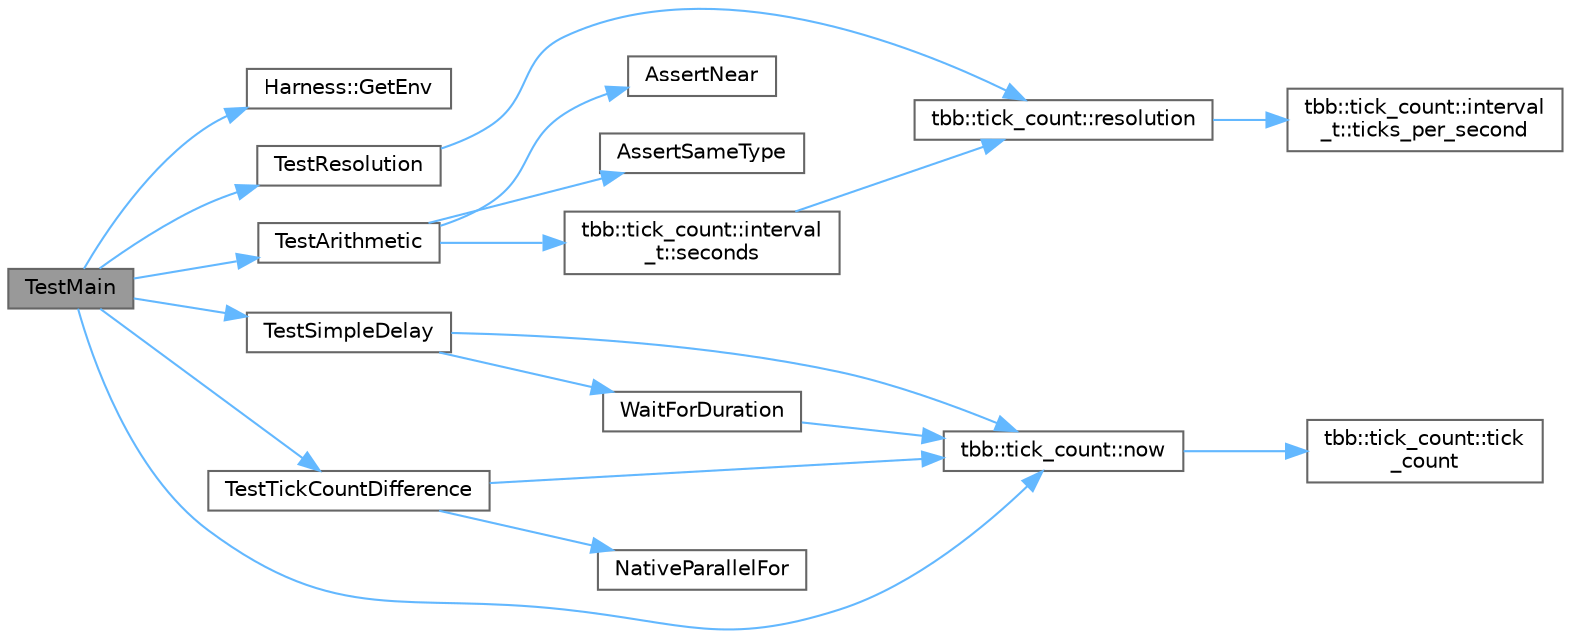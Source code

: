 digraph "TestMain"
{
 // LATEX_PDF_SIZE
  bgcolor="transparent";
  edge [fontname=Helvetica,fontsize=10,labelfontname=Helvetica,labelfontsize=10];
  node [fontname=Helvetica,fontsize=10,shape=box,height=0.2,width=0.4];
  rankdir="LR";
  Node1 [id="Node000001",label="TestMain",height=0.2,width=0.4,color="gray40", fillcolor="grey60", style="filled", fontcolor="black",tooltip="Entry point to a TBB unit test application"];
  Node1 -> Node2 [id="edge19_Node000001_Node000002",color="steelblue1",style="solid",tooltip=" "];
  Node2 [id="Node000002",label="Harness::GetEnv",height=0.2,width=0.4,color="grey40", fillcolor="white", style="filled",URL="$namespace_harness.html#a088ad693af4f25a5b0d97dad282ae93e",tooltip=" "];
  Node1 -> Node3 [id="edge20_Node000001_Node000003",color="steelblue1",style="solid",tooltip=" "];
  Node3 [id="Node000003",label="tbb::tick_count::now",height=0.2,width=0.4,color="grey40", fillcolor="white", style="filled",URL="$classtbb_1_1tick__count.html#a74dcecde7431ff4591d7c46fc1d50d7e",tooltip="Return current time."];
  Node3 -> Node4 [id="edge21_Node000003_Node000004",color="steelblue1",style="solid",tooltip=" "];
  Node4 [id="Node000004",label="tbb::tick_count::tick\l_count",height=0.2,width=0.4,color="grey40", fillcolor="white", style="filled",URL="$classtbb_1_1tick__count.html#a9f1daa0b7a4feb800f802b4be1f1e497",tooltip="Construct an absolute timestamp initialized to zero."];
  Node1 -> Node5 [id="edge22_Node000001_Node000005",color="steelblue1",style="solid",tooltip=" "];
  Node5 [id="Node000005",label="TestArithmetic",height=0.2,width=0.4,color="grey40", fillcolor="white", style="filled",URL="$test__tick__count_8cpp.html#a887f79a70b1051c716e1feb28caf6f06",tooltip="Test arithmetic operators on tick_count::interval_t"];
  Node5 -> Node6 [id="edge23_Node000005_Node000006",color="steelblue1",style="solid",tooltip=" "];
  Node6 [id="Node000006",label="AssertNear",height=0.2,width=0.4,color="grey40", fillcolor="white", style="filled",URL="$test__tick__count_8cpp.html#abf391e5909302e9a02a362eb992a21ed",tooltip="Assert that two times in seconds are very close."];
  Node5 -> Node7 [id="edge24_Node000005_Node000007",color="steelblue1",style="solid",tooltip=" "];
  Node7 [id="Node000007",label="AssertSameType",height=0.2,width=0.4,color="grey40", fillcolor="white", style="filled",URL="$harness__assert_8h.html#a253091bc56f94376ba75961cd4391f81",tooltip="Compile-time error if x and y have different types"];
  Node5 -> Node8 [id="edge25_Node000005_Node000008",color="steelblue1",style="solid",tooltip=" "];
  Node8 [id="Node000008",label="tbb::tick_count::interval\l_t::seconds",height=0.2,width=0.4,color="grey40", fillcolor="white", style="filled",URL="$classtbb_1_1tick__count_1_1interval__t.html#a7934934e00f02dadce300fc2a3f39910",tooltip="Return the length of a time interval in seconds"];
  Node8 -> Node9 [id="edge26_Node000008_Node000009",color="steelblue1",style="solid",tooltip=" "];
  Node9 [id="Node000009",label="tbb::tick_count::resolution",height=0.2,width=0.4,color="grey40", fillcolor="white", style="filled",URL="$classtbb_1_1tick__count.html#aaf6a0d91e7d40f7d68e0ad6b79350e58",tooltip="Return the resolution of the clock in seconds per tick."];
  Node9 -> Node10 [id="edge27_Node000009_Node000010",color="steelblue1",style="solid",tooltip=" "];
  Node10 [id="Node000010",label="tbb::tick_count::interval\l_t::ticks_per_second",height=0.2,width=0.4,color="grey40", fillcolor="white", style="filled",URL="$classtbb_1_1tick__count_1_1interval__t.html#ac50065a6fabb3bd25d3ee7ec8e9a09ec",tooltip=" "];
  Node1 -> Node11 [id="edge28_Node000001_Node000011",color="steelblue1",style="solid",tooltip=" "];
  Node11 [id="Node000011",label="TestResolution",height=0.2,width=0.4,color="grey40", fillcolor="white", style="filled",URL="$test__tick__count_8cpp.html#aef996d2d446790b1d2ee6251c70e2e83",tooltip=" "];
  Node11 -> Node9 [id="edge29_Node000011_Node000009",color="steelblue1",style="solid",tooltip=" "];
  Node1 -> Node12 [id="edge30_Node000001_Node000012",color="steelblue1",style="solid",tooltip=" "];
  Node12 [id="Node000012",label="TestSimpleDelay",height=0.2,width=0.4,color="grey40", fillcolor="white", style="filled",URL="$test__tick__count_8cpp.html#a880e33d041c9dddda840b3d14b48583e",tooltip="Test that average timer overhead is within acceptable limit."];
  Node12 -> Node3 [id="edge31_Node000012_Node000003",color="steelblue1",style="solid",tooltip=" "];
  Node12 -> Node13 [id="edge32_Node000012_Node000013",color="steelblue1",style="solid",tooltip=" "];
  Node13 [id="Node000013",label="WaitForDuration",height=0.2,width=0.4,color="grey40", fillcolor="white", style="filled",URL="$test__tick__count_8cpp.html#a2330bd369bfca7d9f3a3d6b1b10d9069",tooltip="Wait for given duration."];
  Node13 -> Node3 [id="edge33_Node000013_Node000003",color="steelblue1",style="solid",tooltip=" "];
  Node1 -> Node14 [id="edge34_Node000001_Node000014",color="steelblue1",style="solid",tooltip=" "];
  Node14 [id="Node000014",label="TestTickCountDifference",height=0.2,width=0.4,color="grey40", fillcolor="white", style="filled",URL="$test__tick__count_8cpp.html#ae74887c31e91f591b3832f3800986e86",tooltip="Test that two tick_count values recorded on different threads can be meaningfully subtracted."];
  Node14 -> Node15 [id="edge35_Node000014_Node000015",color="steelblue1",style="solid",tooltip=" "];
  Node15 [id="Node000015",label="NativeParallelFor",height=0.2,width=0.4,color="grey40", fillcolor="white", style="filled",URL="$harness_8h.html#ad5b2c9cf4e169014b7919debb3c91d45",tooltip="Execute body(i) in parallel for i in the interval [0,n)."];
  Node14 -> Node3 [id="edge36_Node000014_Node000003",color="steelblue1",style="solid",tooltip=" "];
}
